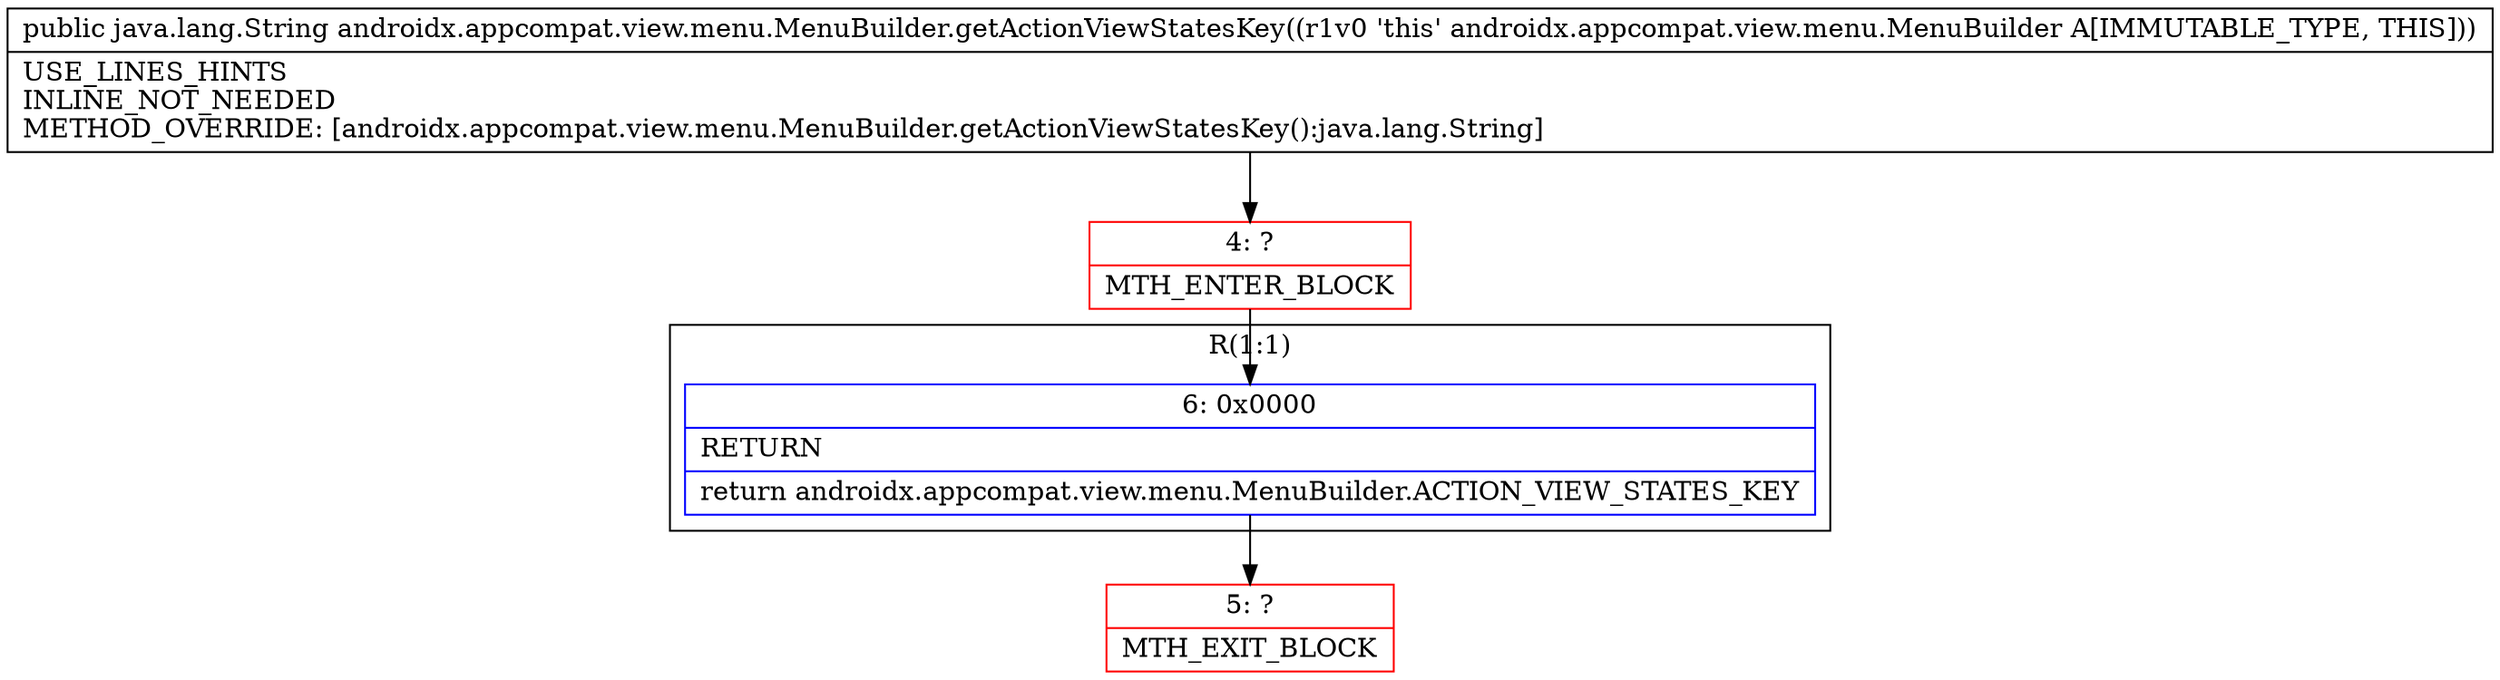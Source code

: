 digraph "CFG forandroidx.appcompat.view.menu.MenuBuilder.getActionViewStatesKey()Ljava\/lang\/String;" {
subgraph cluster_Region_1262331809 {
label = "R(1:1)";
node [shape=record,color=blue];
Node_6 [shape=record,label="{6\:\ 0x0000|RETURN\l|return androidx.appcompat.view.menu.MenuBuilder.ACTION_VIEW_STATES_KEY\l}"];
}
Node_4 [shape=record,color=red,label="{4\:\ ?|MTH_ENTER_BLOCK\l}"];
Node_5 [shape=record,color=red,label="{5\:\ ?|MTH_EXIT_BLOCK\l}"];
MethodNode[shape=record,label="{public java.lang.String androidx.appcompat.view.menu.MenuBuilder.getActionViewStatesKey((r1v0 'this' androidx.appcompat.view.menu.MenuBuilder A[IMMUTABLE_TYPE, THIS]))  | USE_LINES_HINTS\lINLINE_NOT_NEEDED\lMETHOD_OVERRIDE: [androidx.appcompat.view.menu.MenuBuilder.getActionViewStatesKey():java.lang.String]\l}"];
MethodNode -> Node_4;Node_6 -> Node_5;
Node_4 -> Node_6;
}

